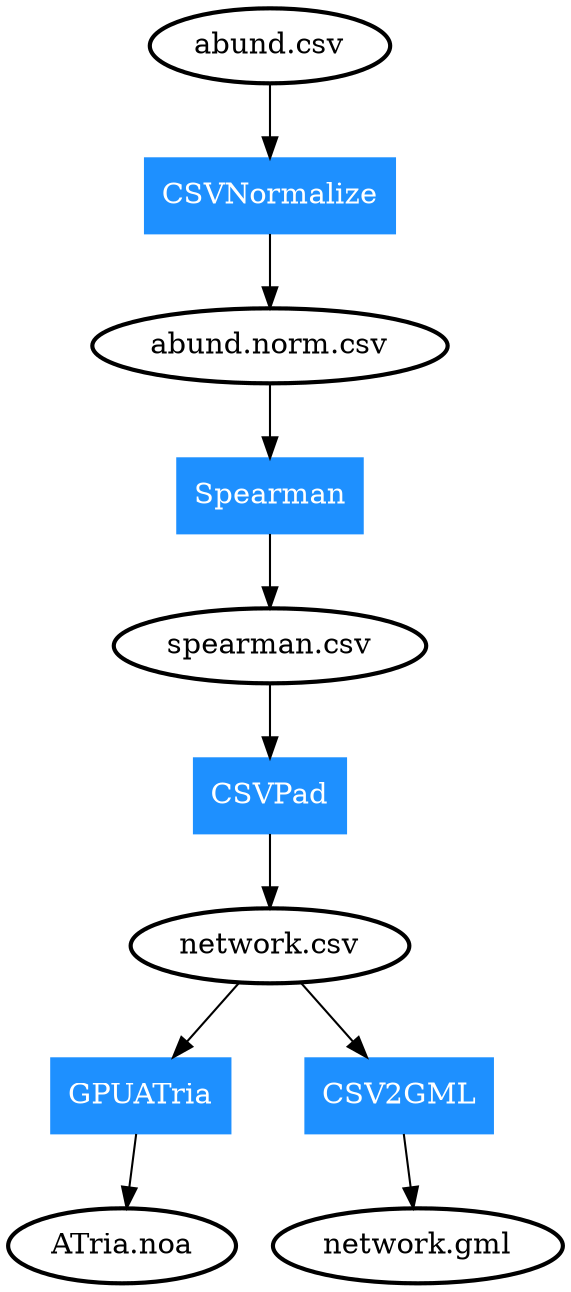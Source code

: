 
digraph G {
	node [style=bold];
	"abund.csv"->"0"->"abund.norm.csv";
	"abund.norm.csv"->"1"->"spearman.csv";
	"spearman.csv"->"2"->"network.csv";
	"network.csv"->"3"->"ATria.noa";
	"network.csv"->"4"->"network.gml";
	"0" [label="CSVNormalize", shape=box, color=dodgerblue1, fontcolor=white, style=filled];
	"1" [label="Spearman", shape=box, color=dodgerblue1, fontcolor=white, style=filled];
	"2" [label="CSVPad", shape=box, color=dodgerblue1, fontcolor=white, style=filled];
	"3" [label="GPUATria", shape=box, color=dodgerblue1, fontcolor=white, style=filled];
	"4" [label="CSV2GML", shape=box, color=dodgerblue1, fontcolor=white, style=filled];
}
